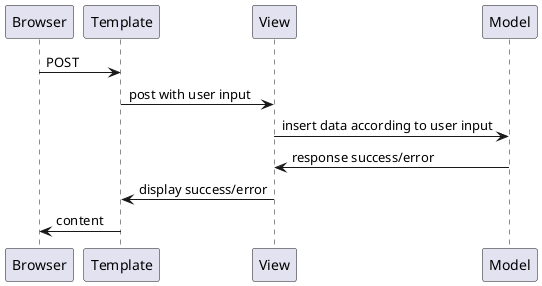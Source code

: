 @startuml "Einfügen"

Browser -> Template : POST
Template -> View : post with user input
View -> Model : insert data according to user input
Model -> View : response success/error
View -> Template : display success/error
Template -> Browser : content

@enduml